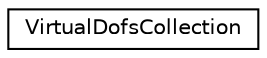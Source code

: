 digraph "Graphical Class Hierarchy"
{
 // LATEX_PDF_SIZE
  edge [fontname="Helvetica",fontsize="10",labelfontname="Helvetica",labelfontsize="10"];
  node [fontname="Helvetica",fontsize="10",shape=record];
  rankdir="LR";
  Node0 [label="VirtualDofsCollection",height=0.2,width=0.4,color="black", fillcolor="white", style="filled",URL="$classVirtualDofsCollection.html",tooltip=" "];
}
